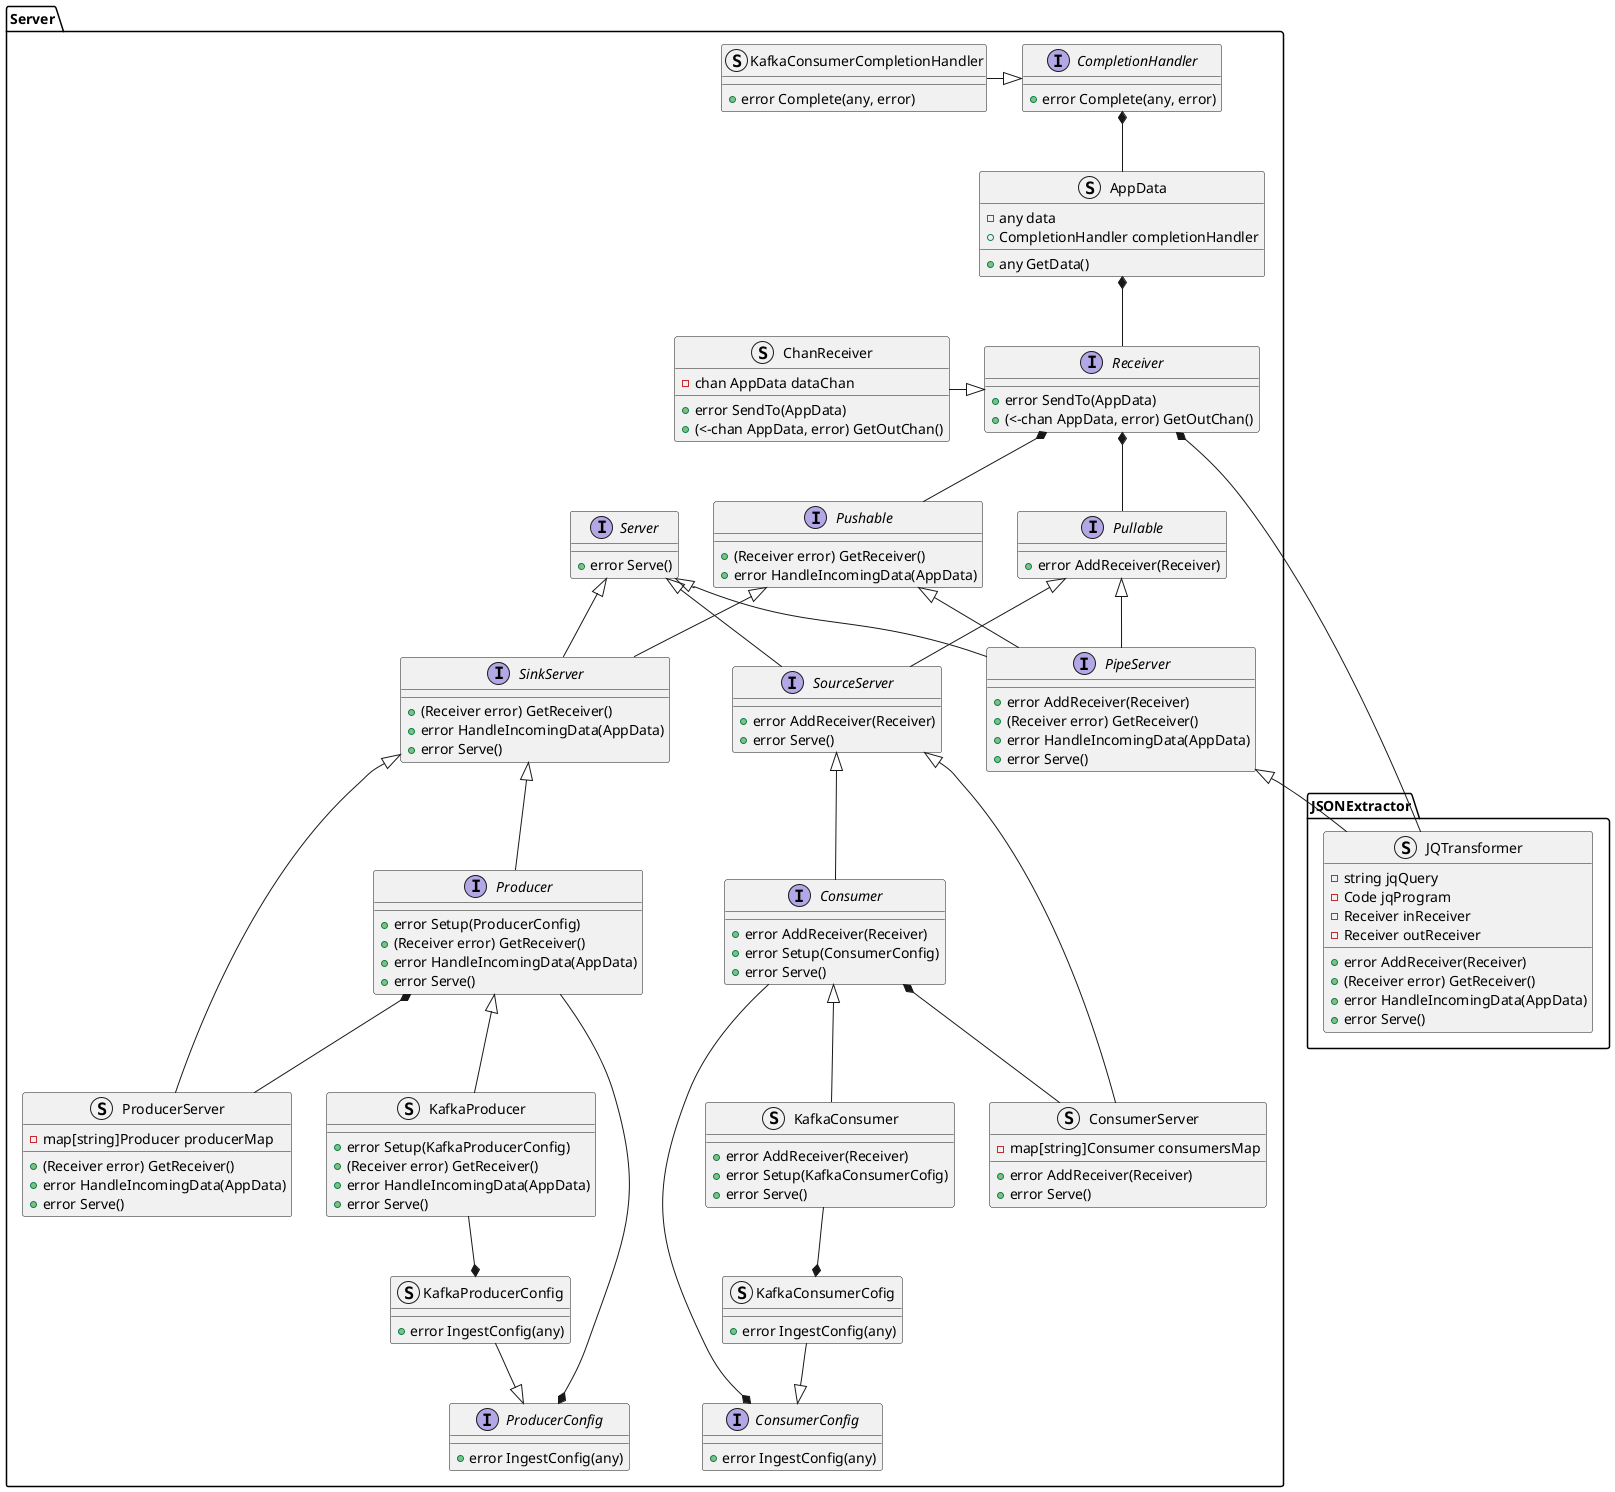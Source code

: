 @startuml
namespace JSONExtractor {
    struct JQTransformer {
        -string jqQuery
        -Code jqProgram
        -Receiver inReceiver
        -Receiver outReceiver
        +error AddReceiver(Receiver)
        +(Receiver error) GetReceiver()
        +error HandleIncomingData(AppData)
        +error Serve()
    }
}
namespace Server {
    interface CompletionHandler {
        +error Complete(any, error)
    }
    struct KafkaConsumerCompletionHandler {
        +error Complete(any, error)
    }
    struct AppData {
        -any data
        +CompletionHandler completionHandler
        +any GetData()
    }
    interface Receiver {
        +error SendTo(AppData)
        +(<-chan AppData, error) GetOutChan()
    }
    struct ChanReceiver {
        -chan AppData dataChan
        +error SendTo(AppData)
        +(<-chan AppData, error) GetOutChan()
    }
    interface Server {
        +error Serve()
    }
    interface Pullable {
        +error AddReceiver(Receiver)
    }
    interface Pushable {
        +(Receiver error) GetReceiver()
        +error HandleIncomingData(AppData)
    }
    interface SourceServer {
        +error AddReceiver(Receiver)
        +error Serve()
    }
    interface SinkServer {
        +(Receiver error) GetReceiver()
        +error HandleIncomingData(AppData)
        +error Serve()
    }
    interface PipeServer {
        +error AddReceiver(Receiver)
        +(Receiver error) GetReceiver()
        +error HandleIncomingData(AppData)
        +error Serve()
    }
    interface Producer {
        +error Setup(ProducerConfig)
        +(Receiver error) GetReceiver()
        +error HandleIncomingData(AppData)
        +error Serve()
    }
    interface Consumer {
        +error AddReceiver(Receiver)
        +error Setup(ConsumerConfig)
        +error Serve()
    }
    struct KafkaConsumer {
        +error AddReceiver(Receiver)
        +error Setup(KafkaConsumerCofig)
        +error Serve()
    }
    struct KafkaProducer {
        +error Setup(KafkaProducerConfig)
        +(Receiver error) GetReceiver()
        +error HandleIncomingData(AppData)
        +error Serve()
    }
    struct ProducerServer {
        -map[string]Producer producerMap
        +(Receiver error) GetReceiver()
        +error HandleIncomingData(AppData)
        +error Serve()
    }
    struct ConsumerServer {
        -map[string]Consumer consumersMap
        +error AddReceiver(Receiver)
        +error Serve()
    }
    struct KafkaConsumerCofig {
        +error IngestConfig(any)
    }
    struct KafkaProducerConfig {
        +error IngestConfig(any)
    }
    interface ProducerConfig {
        +error IngestConfig(any)
    }
    interface ConsumerConfig {
        +error IngestConfig(any)
    }
}
Server.CompletionHandler *-- Server.AppData
Server.CompletionHandler <|-left- Server.KafkaConsumerCompletionHandler
Server.AppData *-- Server.Receiver
Server.Receiver *-- Server.Pullable
Server.Receiver *-- Server.Pushable
Server.Receiver <|-left- Server.ChanReceiver
Server.Server <|-- Server.SourceServer
Server.Pullable <|-- Server.SourceServer
Server.Server <|-- Server.SinkServer
Server.Pushable <|-- Server.SinkServer
Server.Pushable <|-- Server.PipeServer
Server.Pullable <|-- Server.PipeServer
Server.Server <|-- Server.PipeServer

Server.SinkServer <|-down- Server.Producer
Server.Producer <|-- Server.KafkaProducer
Server.Consumer <|-- Server.KafkaConsumer
Server.Producer *-- Server.ProducerServer
Server.SinkServer <|-left- Server.ProducerServer
Server.SourceServer <|-- Server.ConsumerServer
Server.Consumer *-- Server.ConsumerServer
Server.SourceServer <|-down- Server.Consumer

Server.KafkaConsumerCofig *-up- Server.KafkaConsumer
Server.KafkaProducerConfig *-up- Server.KafkaProducer

Server.PipeServer <|-- JSONExtractor.JQTransformer
Server.Receiver *-- JSONExtractor.JQTransformer

Server.ProducerConfig <|-up- Server.KafkaProducerConfig
Server.ConsumerConfig <|-up- Server.KafkaConsumerCofig

Server.ConsumerConfig *-- Server.Consumer
Server.ProducerConfig *-- Server.Producer
@enduml